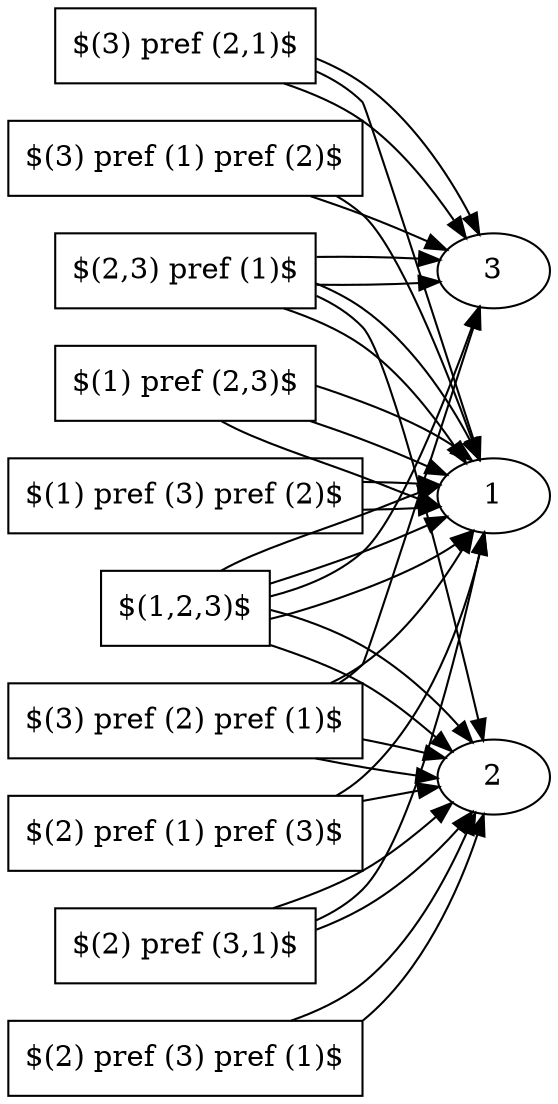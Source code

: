 digraph G {
  rankdir=LR;

  1_2_3 [label="$(1,2,3)$", shape=box];
  1_2 [label="$(1,2) \pref (3)$", shape=box];
  1_3 [label="$(1,3) \pref (2)$", shape=box];
  1_2_3_p [label="$(1) \pref (2,3)$", shape=box];
  1_2_3_alt [label="$(1) \pref (3) \pref (2)$", shape=box];
  2_3 [label="$(2,3) \pref (1)$", shape=box];
  2_3_p [label="$(2) \pref (3,1)$", shape=box];
  3_2_1 [label="$(3) \pref (2,1)$", shape=box];
  3_1_2 [label="$(3) \pref (1) \pref (2)$", shape=box];
  2_1_3 [label="$(2) \pref (1) \pref (3)$", shape=box];
  2_3_1 [label="$(2) \pref (3) \pref (1)$", shape=box];
  3_2 [label="$(3) \pref (2) \pref (1)$", shape=box];

  1_2_3 -> 1_2_3_p;
  1_2_3 -> 1_2;
  1_2_3 -> 1_3;
  1_2_3 -> 2_3_p;
  1_2_3 -> 2_3;
  1_2_3 -> 3_2_1;
  1_2_3_p -> 1_2_3;
  1_2_3_p -> 1_2_3_alt;
  1_2_3_p -> 1_2_3;
  1_2_3_alt -> 1_2_3_p;
  1_2_3_alt -> 1_3;
  1_2 -> 1_2_3;
  1_2 -> 2_1_3;
  1_3 -> 1_2_3;
  1_3 -> 3_1_2;
  2_1_3 -> 1_2;
  2_1_3 -> 2_3_p;
  2_3_1 -> 2_3_p;
  2_3_1 -> 2_3;
  2_3_p -> 1_2_3;
  2_3_p -> 2_1_3;
  2_3_p -> 2_3_1;
  2_3 -> 1_2_3;
  2_3 -> 2_3_1;
  2_3 -> 3_2;
  3_1_2 -> 1_3;
  3_1_2 -> 3_2_1;
  3_2 -> 2_3;
  3_2 -> 3_2_1;
  3_2_1 -> 1_2_3;
  3_2_1 -> 3_1_2;
  3_2_1 -> 3_2;
}

